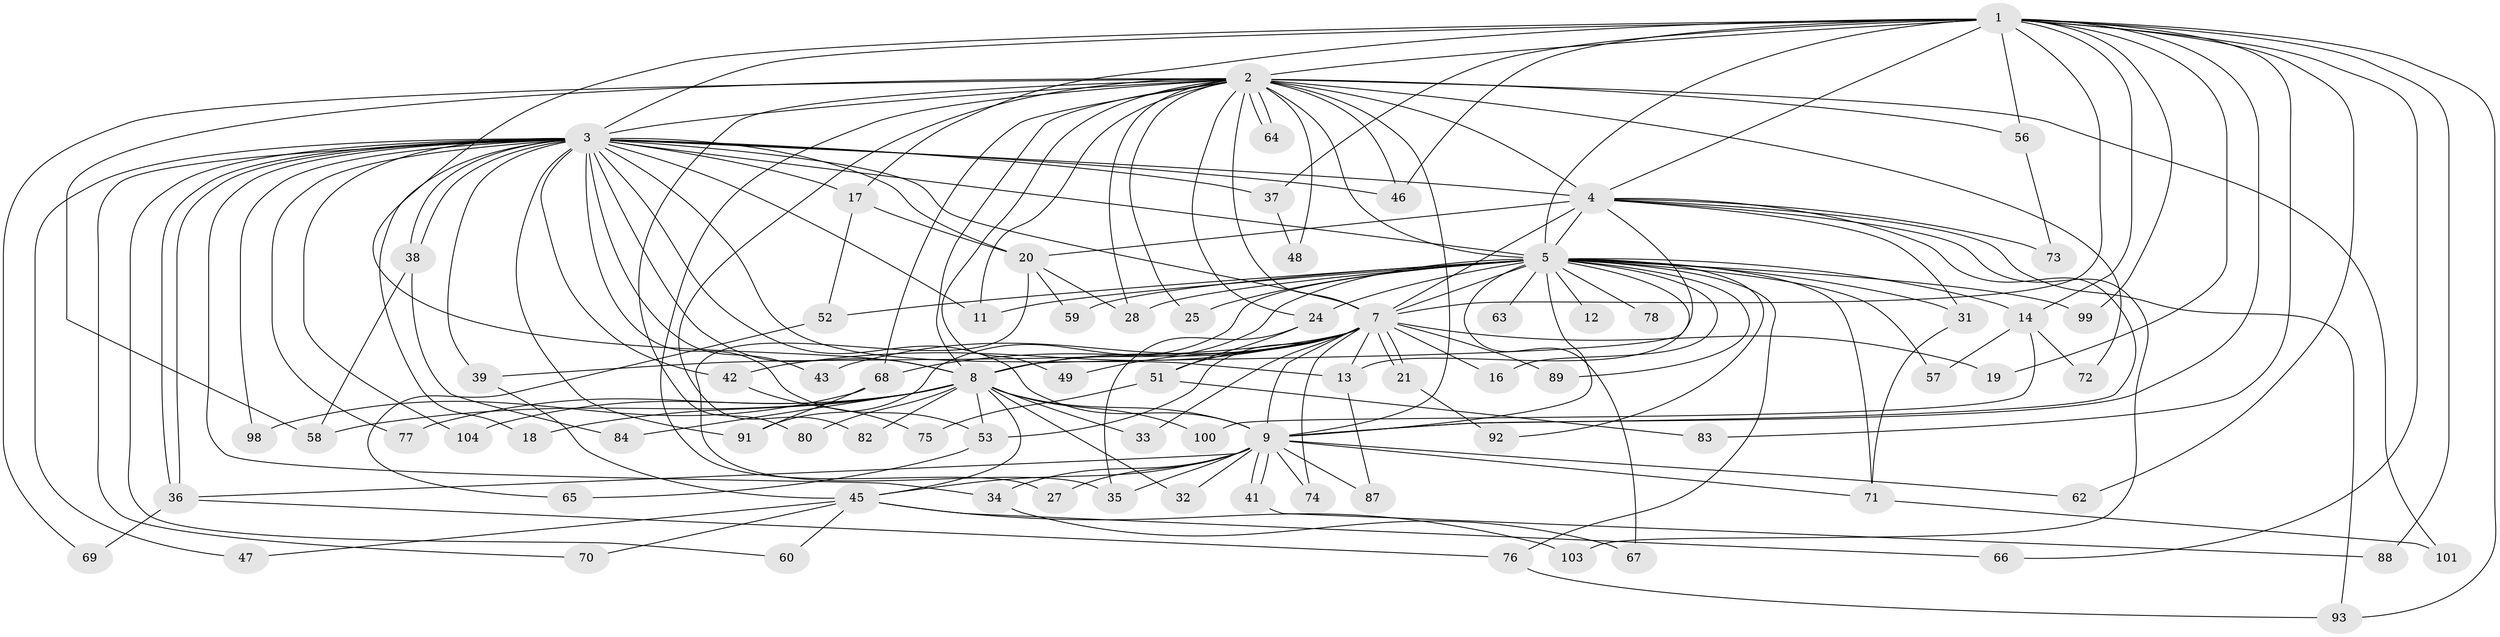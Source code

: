 // original degree distribution, {18: 0.009615384615384616, 23: 0.028846153846153848, 34: 0.009615384615384616, 15: 0.009615384615384616, 13: 0.009615384615384616, 24: 0.019230769230769232, 22: 0.009615384615384616, 3: 0.23076923076923078, 2: 0.5384615384615384, 4: 0.09615384615384616, 6: 0.028846153846153848, 5: 0.009615384615384616}
// Generated by graph-tools (version 1.1) at 2025/41/03/06/25 10:41:42]
// undirected, 80 vertices, 182 edges
graph export_dot {
graph [start="1"]
  node [color=gray90,style=filled];
  1 [super="+40"];
  2 [super="+6"];
  3 [super="+15"];
  4 [super="+95"];
  5 [super="+10"];
  7 [super="+44"];
  8 [super="+26"];
  9 [super="+23"];
  11 [super="+50"];
  12;
  13 [super="+22"];
  14 [super="+30"];
  16;
  17 [super="+29"];
  18;
  19;
  20 [super="+79"];
  21;
  24;
  25;
  27;
  28 [super="+94"];
  31 [super="+61"];
  32;
  33;
  34;
  35;
  36 [super="+97"];
  37;
  38;
  39;
  41;
  42;
  43;
  45 [super="+55"];
  46 [super="+90"];
  47;
  48;
  49;
  51;
  52 [super="+85"];
  53 [super="+54"];
  56;
  57;
  58 [super="+86"];
  59;
  60;
  62;
  63;
  64;
  65;
  66;
  67;
  68;
  69;
  70;
  71 [super="+81"];
  72;
  73;
  74;
  75;
  76;
  77;
  78;
  80;
  82;
  83;
  84;
  87;
  88;
  89;
  91 [super="+102"];
  92;
  93 [super="+96"];
  98;
  99;
  100;
  101;
  103;
  104;
  1 -- 2 [weight=2];
  1 -- 3;
  1 -- 4;
  1 -- 5 [weight=3];
  1 -- 7;
  1 -- 8;
  1 -- 9;
  1 -- 14;
  1 -- 17;
  1 -- 19;
  1 -- 37;
  1 -- 46;
  1 -- 56;
  1 -- 88;
  1 -- 93;
  1 -- 66;
  1 -- 99;
  1 -- 83;
  1 -- 62;
  2 -- 3 [weight=2];
  2 -- 4 [weight=2];
  2 -- 5 [weight=4];
  2 -- 7 [weight=2];
  2 -- 8 [weight=2];
  2 -- 9 [weight=2];
  2 -- 25;
  2 -- 27;
  2 -- 46;
  2 -- 49;
  2 -- 56;
  2 -- 58;
  2 -- 64;
  2 -- 64;
  2 -- 68;
  2 -- 72;
  2 -- 80;
  2 -- 82;
  2 -- 101;
  2 -- 69;
  2 -- 48;
  2 -- 24;
  2 -- 28;
  2 -- 11;
  3 -- 4;
  3 -- 5 [weight=2];
  3 -- 7;
  3 -- 8 [weight=2];
  3 -- 9;
  3 -- 11;
  3 -- 13;
  3 -- 18;
  3 -- 20;
  3 -- 34;
  3 -- 36;
  3 -- 36;
  3 -- 37;
  3 -- 38;
  3 -- 38;
  3 -- 39;
  3 -- 42;
  3 -- 43;
  3 -- 47;
  3 -- 60;
  3 -- 70;
  3 -- 77;
  3 -- 91;
  3 -- 98;
  3 -- 104;
  3 -- 17;
  3 -- 46;
  3 -- 53;
  4 -- 5 [weight=3];
  4 -- 7;
  4 -- 8;
  4 -- 9;
  4 -- 20;
  4 -- 31;
  4 -- 73;
  4 -- 93;
  4 -- 103;
  5 -- 7 [weight=2];
  5 -- 8 [weight=2];
  5 -- 9 [weight=2];
  5 -- 11;
  5 -- 12 [weight=2];
  5 -- 14 [weight=2];
  5 -- 31 [weight=2];
  5 -- 52 [weight=2];
  5 -- 59;
  5 -- 63 [weight=2];
  5 -- 67;
  5 -- 71;
  5 -- 76;
  5 -- 78 [weight=2];
  5 -- 89;
  5 -- 92;
  5 -- 99;
  5 -- 16;
  5 -- 24;
  5 -- 25;
  5 -- 57;
  5 -- 91;
  5 -- 28;
  5 -- 13;
  7 -- 8;
  7 -- 9 [weight=2];
  7 -- 13;
  7 -- 16;
  7 -- 19;
  7 -- 21;
  7 -- 21;
  7 -- 33;
  7 -- 39;
  7 -- 42;
  7 -- 43;
  7 -- 49;
  7 -- 51;
  7 -- 68;
  7 -- 74;
  7 -- 89;
  7 -- 53;
  8 -- 9 [weight=2];
  8 -- 18;
  8 -- 32;
  8 -- 33;
  8 -- 45;
  8 -- 53;
  8 -- 77;
  8 -- 80;
  8 -- 82;
  8 -- 84;
  8 -- 100;
  8 -- 104;
  8 -- 58;
  9 -- 27;
  9 -- 32;
  9 -- 34;
  9 -- 35;
  9 -- 41;
  9 -- 41;
  9 -- 45;
  9 -- 62;
  9 -- 71;
  9 -- 74;
  9 -- 87;
  9 -- 36;
  13 -- 87;
  14 -- 57;
  14 -- 72;
  14 -- 100;
  17 -- 52;
  17 -- 20;
  20 -- 28;
  20 -- 59;
  20 -- 35;
  21 -- 92;
  24 -- 35;
  24 -- 51;
  31 -- 71;
  34 -- 67;
  36 -- 69;
  36 -- 76;
  37 -- 48;
  38 -- 84;
  38 -- 58;
  39 -- 45;
  41 -- 88;
  42 -- 75;
  45 -- 47;
  45 -- 60;
  45 -- 66;
  45 -- 103;
  45 -- 70;
  51 -- 75;
  51 -- 83;
  52 -- 65;
  53 -- 65;
  56 -- 73;
  68 -- 91;
  68 -- 98;
  71 -- 101;
  76 -- 93;
}
